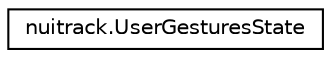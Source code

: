 digraph "Graphical Class Hierarchy"
{
  edge [fontname="Helvetica",fontsize="10",labelfontname="Helvetica",labelfontsize="10"];
  node [fontname="Helvetica",fontsize="10",shape=record];
  rankdir="LR";
  Node1 [label="nuitrack.UserGesturesState",height=0.2,width=0.4,color="black", fillcolor="white", style="filled",URL="$structnuitrack_1_1UserGesturesState.html",tooltip="Describes the user state supplemented by the information about the actions currently being performed..."];
}
